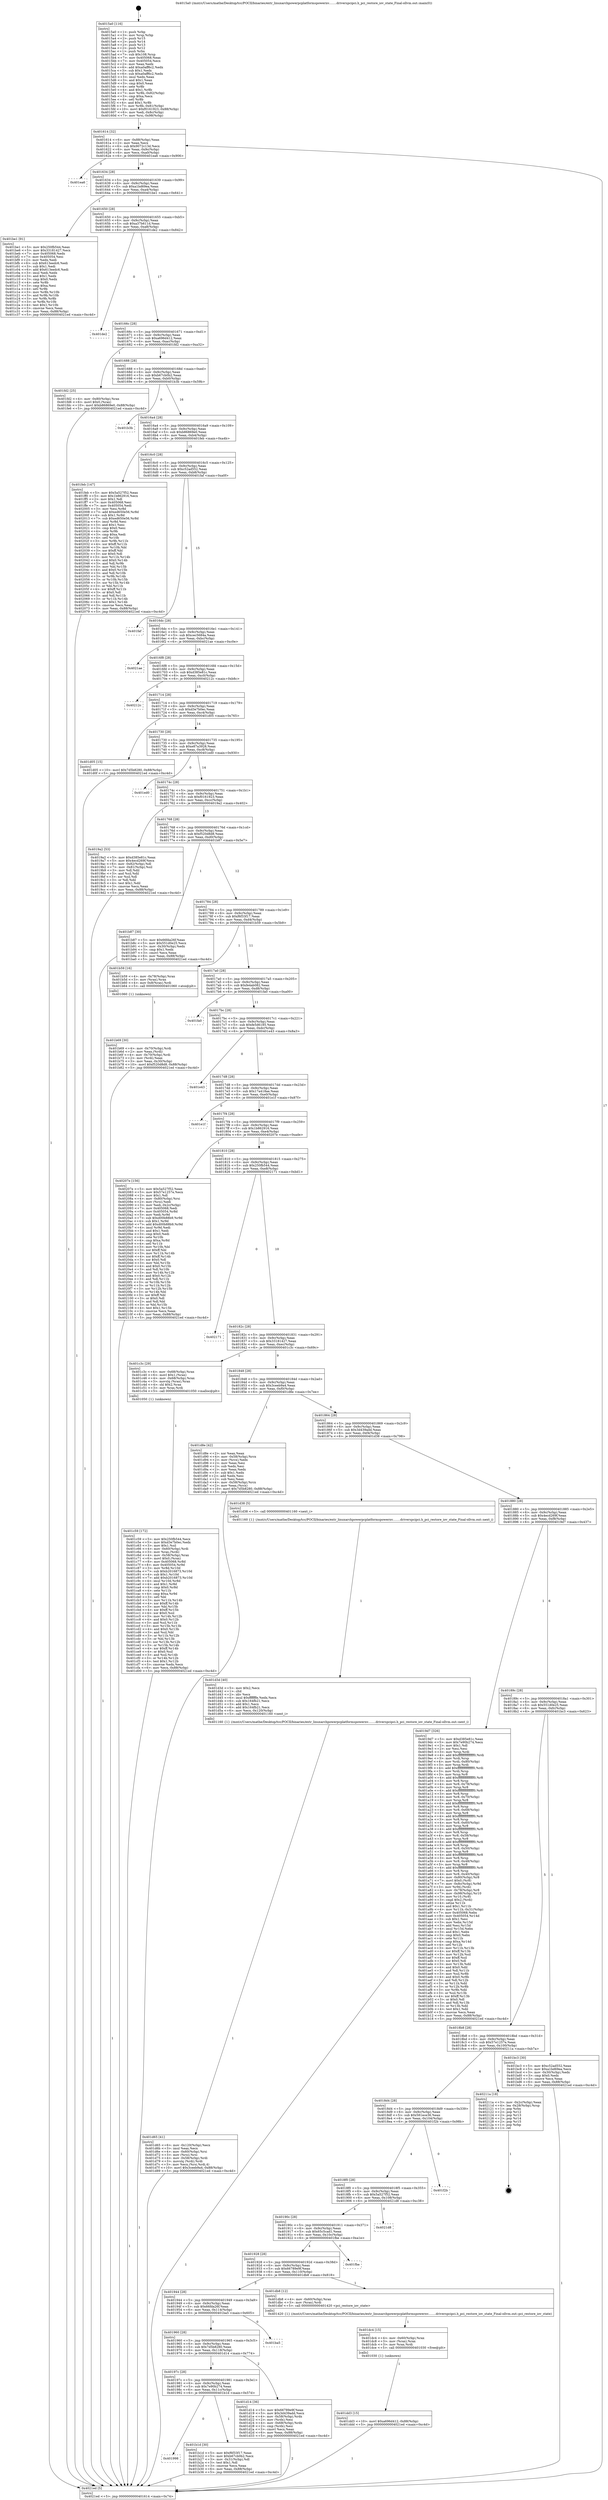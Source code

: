 digraph "0x4015a0" {
  label = "0x4015a0 (/mnt/c/Users/mathe/Desktop/tcc/POCII/binaries/extr_linuxarchpowerpcplatformspowernv........driverspcipci.h_pci_restore_iov_state_Final-ollvm.out::main(0))"
  labelloc = "t"
  node[shape=record]

  Entry [label="",width=0.3,height=0.3,shape=circle,fillcolor=black,style=filled]
  "0x401614" [label="{
     0x401614 [32]\l
     | [instrs]\l
     &nbsp;&nbsp;0x401614 \<+6\>: mov -0x88(%rbp),%eax\l
     &nbsp;&nbsp;0x40161a \<+2\>: mov %eax,%ecx\l
     &nbsp;&nbsp;0x40161c \<+6\>: sub $0x9072c13d,%ecx\l
     &nbsp;&nbsp;0x401622 \<+6\>: mov %eax,-0x9c(%rbp)\l
     &nbsp;&nbsp;0x401628 \<+6\>: mov %ecx,-0xa0(%rbp)\l
     &nbsp;&nbsp;0x40162e \<+6\>: je 0000000000401ea6 \<main+0x906\>\l
  }"]
  "0x401ea6" [label="{
     0x401ea6\l
  }", style=dashed]
  "0x401634" [label="{
     0x401634 [28]\l
     | [instrs]\l
     &nbsp;&nbsp;0x401634 \<+5\>: jmp 0000000000401639 \<main+0x99\>\l
     &nbsp;&nbsp;0x401639 \<+6\>: mov -0x9c(%rbp),%eax\l
     &nbsp;&nbsp;0x40163f \<+5\>: sub $0xa1bd69ea,%eax\l
     &nbsp;&nbsp;0x401644 \<+6\>: mov %eax,-0xa4(%rbp)\l
     &nbsp;&nbsp;0x40164a \<+6\>: je 0000000000401be1 \<main+0x641\>\l
  }"]
  Exit [label="",width=0.3,height=0.3,shape=circle,fillcolor=black,style=filled,peripheries=2]
  "0x401be1" [label="{
     0x401be1 [91]\l
     | [instrs]\l
     &nbsp;&nbsp;0x401be1 \<+5\>: mov $0x250fb544,%eax\l
     &nbsp;&nbsp;0x401be6 \<+5\>: mov $0x33181427,%ecx\l
     &nbsp;&nbsp;0x401beb \<+7\>: mov 0x405068,%edx\l
     &nbsp;&nbsp;0x401bf2 \<+7\>: mov 0x405054,%esi\l
     &nbsp;&nbsp;0x401bf9 \<+2\>: mov %edx,%edi\l
     &nbsp;&nbsp;0x401bfb \<+6\>: sub $0x613eedc6,%edi\l
     &nbsp;&nbsp;0x401c01 \<+3\>: sub $0x1,%edi\l
     &nbsp;&nbsp;0x401c04 \<+6\>: add $0x613eedc6,%edi\l
     &nbsp;&nbsp;0x401c0a \<+3\>: imul %edi,%edx\l
     &nbsp;&nbsp;0x401c0d \<+3\>: and $0x1,%edx\l
     &nbsp;&nbsp;0x401c10 \<+3\>: cmp $0x0,%edx\l
     &nbsp;&nbsp;0x401c13 \<+4\>: sete %r8b\l
     &nbsp;&nbsp;0x401c17 \<+3\>: cmp $0xa,%esi\l
     &nbsp;&nbsp;0x401c1a \<+4\>: setl %r9b\l
     &nbsp;&nbsp;0x401c1e \<+3\>: mov %r8b,%r10b\l
     &nbsp;&nbsp;0x401c21 \<+3\>: and %r9b,%r10b\l
     &nbsp;&nbsp;0x401c24 \<+3\>: xor %r9b,%r8b\l
     &nbsp;&nbsp;0x401c27 \<+3\>: or %r8b,%r10b\l
     &nbsp;&nbsp;0x401c2a \<+4\>: test $0x1,%r10b\l
     &nbsp;&nbsp;0x401c2e \<+3\>: cmovne %ecx,%eax\l
     &nbsp;&nbsp;0x401c31 \<+6\>: mov %eax,-0x88(%rbp)\l
     &nbsp;&nbsp;0x401c37 \<+5\>: jmp 00000000004021ed \<main+0xc4d\>\l
  }"]
  "0x401650" [label="{
     0x401650 [28]\l
     | [instrs]\l
     &nbsp;&nbsp;0x401650 \<+5\>: jmp 0000000000401655 \<main+0xb5\>\l
     &nbsp;&nbsp;0x401655 \<+6\>: mov -0x9c(%rbp),%eax\l
     &nbsp;&nbsp;0x40165b \<+5\>: sub $0xa37b611d,%eax\l
     &nbsp;&nbsp;0x401660 \<+6\>: mov %eax,-0xa8(%rbp)\l
     &nbsp;&nbsp;0x401666 \<+6\>: je 0000000000401de2 \<main+0x842\>\l
  }"]
  "0x401dd3" [label="{
     0x401dd3 [15]\l
     | [instrs]\l
     &nbsp;&nbsp;0x401dd3 \<+10\>: movl $0xa696d412,-0x88(%rbp)\l
     &nbsp;&nbsp;0x401ddd \<+5\>: jmp 00000000004021ed \<main+0xc4d\>\l
  }"]
  "0x401de2" [label="{
     0x401de2\l
  }", style=dashed]
  "0x40166c" [label="{
     0x40166c [28]\l
     | [instrs]\l
     &nbsp;&nbsp;0x40166c \<+5\>: jmp 0000000000401671 \<main+0xd1\>\l
     &nbsp;&nbsp;0x401671 \<+6\>: mov -0x9c(%rbp),%eax\l
     &nbsp;&nbsp;0x401677 \<+5\>: sub $0xa696d412,%eax\l
     &nbsp;&nbsp;0x40167c \<+6\>: mov %eax,-0xac(%rbp)\l
     &nbsp;&nbsp;0x401682 \<+6\>: je 0000000000401fd2 \<main+0xa32\>\l
  }"]
  "0x401dc4" [label="{
     0x401dc4 [15]\l
     | [instrs]\l
     &nbsp;&nbsp;0x401dc4 \<+4\>: mov -0x60(%rbp),%rax\l
     &nbsp;&nbsp;0x401dc8 \<+3\>: mov (%rax),%rax\l
     &nbsp;&nbsp;0x401dcb \<+3\>: mov %rax,%rdi\l
     &nbsp;&nbsp;0x401dce \<+5\>: call 0000000000401030 \<free@plt\>\l
     | [calls]\l
     &nbsp;&nbsp;0x401030 \{1\} (unknown)\l
  }"]
  "0x401fd2" [label="{
     0x401fd2 [25]\l
     | [instrs]\l
     &nbsp;&nbsp;0x401fd2 \<+4\>: mov -0x80(%rbp),%rax\l
     &nbsp;&nbsp;0x401fd6 \<+6\>: movl $0x0,(%rax)\l
     &nbsp;&nbsp;0x401fdc \<+10\>: movl $0xb86869e0,-0x88(%rbp)\l
     &nbsp;&nbsp;0x401fe6 \<+5\>: jmp 00000000004021ed \<main+0xc4d\>\l
  }"]
  "0x401688" [label="{
     0x401688 [28]\l
     | [instrs]\l
     &nbsp;&nbsp;0x401688 \<+5\>: jmp 000000000040168d \<main+0xed\>\l
     &nbsp;&nbsp;0x40168d \<+6\>: mov -0x9c(%rbp),%eax\l
     &nbsp;&nbsp;0x401693 \<+5\>: sub $0xb67cb0b2,%eax\l
     &nbsp;&nbsp;0x401698 \<+6\>: mov %eax,-0xb0(%rbp)\l
     &nbsp;&nbsp;0x40169e \<+6\>: je 0000000000401b3b \<main+0x59b\>\l
  }"]
  "0x401d65" [label="{
     0x401d65 [41]\l
     | [instrs]\l
     &nbsp;&nbsp;0x401d65 \<+6\>: mov -0x120(%rbp),%ecx\l
     &nbsp;&nbsp;0x401d6b \<+3\>: imul %eax,%ecx\l
     &nbsp;&nbsp;0x401d6e \<+4\>: mov -0x60(%rbp),%rsi\l
     &nbsp;&nbsp;0x401d72 \<+3\>: mov (%rsi),%rsi\l
     &nbsp;&nbsp;0x401d75 \<+4\>: mov -0x58(%rbp),%rdi\l
     &nbsp;&nbsp;0x401d79 \<+3\>: movslq (%rdi),%rdi\l
     &nbsp;&nbsp;0x401d7c \<+3\>: mov %ecx,(%rsi,%rdi,4)\l
     &nbsp;&nbsp;0x401d7f \<+10\>: movl $0x3ceeb9a4,-0x88(%rbp)\l
     &nbsp;&nbsp;0x401d89 \<+5\>: jmp 00000000004021ed \<main+0xc4d\>\l
  }"]
  "0x401b3b" [label="{
     0x401b3b\l
  }", style=dashed]
  "0x4016a4" [label="{
     0x4016a4 [28]\l
     | [instrs]\l
     &nbsp;&nbsp;0x4016a4 \<+5\>: jmp 00000000004016a9 \<main+0x109\>\l
     &nbsp;&nbsp;0x4016a9 \<+6\>: mov -0x9c(%rbp),%eax\l
     &nbsp;&nbsp;0x4016af \<+5\>: sub $0xb86869e0,%eax\l
     &nbsp;&nbsp;0x4016b4 \<+6\>: mov %eax,-0xb4(%rbp)\l
     &nbsp;&nbsp;0x4016ba \<+6\>: je 0000000000401feb \<main+0xa4b\>\l
  }"]
  "0x401d3d" [label="{
     0x401d3d [40]\l
     | [instrs]\l
     &nbsp;&nbsp;0x401d3d \<+5\>: mov $0x2,%ecx\l
     &nbsp;&nbsp;0x401d42 \<+1\>: cltd\l
     &nbsp;&nbsp;0x401d43 \<+2\>: idiv %ecx\l
     &nbsp;&nbsp;0x401d45 \<+6\>: imul $0xfffffffe,%edx,%ecx\l
     &nbsp;&nbsp;0x401d4b \<+6\>: sub $0x164fb21,%ecx\l
     &nbsp;&nbsp;0x401d51 \<+3\>: add $0x1,%ecx\l
     &nbsp;&nbsp;0x401d54 \<+6\>: add $0x164fb21,%ecx\l
     &nbsp;&nbsp;0x401d5a \<+6\>: mov %ecx,-0x120(%rbp)\l
     &nbsp;&nbsp;0x401d60 \<+5\>: call 0000000000401160 \<next_i\>\l
     | [calls]\l
     &nbsp;&nbsp;0x401160 \{1\} (/mnt/c/Users/mathe/Desktop/tcc/POCII/binaries/extr_linuxarchpowerpcplatformspowernv........driverspcipci.h_pci_restore_iov_state_Final-ollvm.out::next_i)\l
  }"]
  "0x401feb" [label="{
     0x401feb [147]\l
     | [instrs]\l
     &nbsp;&nbsp;0x401feb \<+5\>: mov $0x5a527f52,%eax\l
     &nbsp;&nbsp;0x401ff0 \<+5\>: mov $0x1b862916,%ecx\l
     &nbsp;&nbsp;0x401ff5 \<+2\>: mov $0x1,%dl\l
     &nbsp;&nbsp;0x401ff7 \<+7\>: mov 0x405068,%esi\l
     &nbsp;&nbsp;0x401ffe \<+7\>: mov 0x405054,%edi\l
     &nbsp;&nbsp;0x402005 \<+3\>: mov %esi,%r8d\l
     &nbsp;&nbsp;0x402008 \<+7\>: add $0xed650e56,%r8d\l
     &nbsp;&nbsp;0x40200f \<+4\>: sub $0x1,%r8d\l
     &nbsp;&nbsp;0x402013 \<+7\>: sub $0xed650e56,%r8d\l
     &nbsp;&nbsp;0x40201a \<+4\>: imul %r8d,%esi\l
     &nbsp;&nbsp;0x40201e \<+3\>: and $0x1,%esi\l
     &nbsp;&nbsp;0x402021 \<+3\>: cmp $0x0,%esi\l
     &nbsp;&nbsp;0x402024 \<+4\>: sete %r9b\l
     &nbsp;&nbsp;0x402028 \<+3\>: cmp $0xa,%edi\l
     &nbsp;&nbsp;0x40202b \<+4\>: setl %r10b\l
     &nbsp;&nbsp;0x40202f \<+3\>: mov %r9b,%r11b\l
     &nbsp;&nbsp;0x402032 \<+4\>: xor $0xff,%r11b\l
     &nbsp;&nbsp;0x402036 \<+3\>: mov %r10b,%bl\l
     &nbsp;&nbsp;0x402039 \<+3\>: xor $0xff,%bl\l
     &nbsp;&nbsp;0x40203c \<+3\>: xor $0x0,%dl\l
     &nbsp;&nbsp;0x40203f \<+3\>: mov %r11b,%r14b\l
     &nbsp;&nbsp;0x402042 \<+4\>: and $0x0,%r14b\l
     &nbsp;&nbsp;0x402046 \<+3\>: and %dl,%r9b\l
     &nbsp;&nbsp;0x402049 \<+3\>: mov %bl,%r15b\l
     &nbsp;&nbsp;0x40204c \<+4\>: and $0x0,%r15b\l
     &nbsp;&nbsp;0x402050 \<+3\>: and %dl,%r10b\l
     &nbsp;&nbsp;0x402053 \<+3\>: or %r9b,%r14b\l
     &nbsp;&nbsp;0x402056 \<+3\>: or %r10b,%r15b\l
     &nbsp;&nbsp;0x402059 \<+3\>: xor %r15b,%r14b\l
     &nbsp;&nbsp;0x40205c \<+3\>: or %bl,%r11b\l
     &nbsp;&nbsp;0x40205f \<+4\>: xor $0xff,%r11b\l
     &nbsp;&nbsp;0x402063 \<+3\>: or $0x0,%dl\l
     &nbsp;&nbsp;0x402066 \<+3\>: and %dl,%r11b\l
     &nbsp;&nbsp;0x402069 \<+3\>: or %r11b,%r14b\l
     &nbsp;&nbsp;0x40206c \<+4\>: test $0x1,%r14b\l
     &nbsp;&nbsp;0x402070 \<+3\>: cmovne %ecx,%eax\l
     &nbsp;&nbsp;0x402073 \<+6\>: mov %eax,-0x88(%rbp)\l
     &nbsp;&nbsp;0x402079 \<+5\>: jmp 00000000004021ed \<main+0xc4d\>\l
  }"]
  "0x4016c0" [label="{
     0x4016c0 [28]\l
     | [instrs]\l
     &nbsp;&nbsp;0x4016c0 \<+5\>: jmp 00000000004016c5 \<main+0x125\>\l
     &nbsp;&nbsp;0x4016c5 \<+6\>: mov -0x9c(%rbp),%eax\l
     &nbsp;&nbsp;0x4016cb \<+5\>: sub $0xc52ad552,%eax\l
     &nbsp;&nbsp;0x4016d0 \<+6\>: mov %eax,-0xb8(%rbp)\l
     &nbsp;&nbsp;0x4016d6 \<+6\>: je 0000000000401faf \<main+0xa0f\>\l
  }"]
  "0x401c59" [label="{
     0x401c59 [172]\l
     | [instrs]\l
     &nbsp;&nbsp;0x401c59 \<+5\>: mov $0x250fb544,%ecx\l
     &nbsp;&nbsp;0x401c5e \<+5\>: mov $0xd3e7b0ec,%edx\l
     &nbsp;&nbsp;0x401c63 \<+3\>: mov $0x1,%sil\l
     &nbsp;&nbsp;0x401c66 \<+4\>: mov -0x60(%rbp),%rdi\l
     &nbsp;&nbsp;0x401c6a \<+3\>: mov %rax,(%rdi)\l
     &nbsp;&nbsp;0x401c6d \<+4\>: mov -0x58(%rbp),%rax\l
     &nbsp;&nbsp;0x401c71 \<+6\>: movl $0x0,(%rax)\l
     &nbsp;&nbsp;0x401c77 \<+8\>: mov 0x405068,%r8d\l
     &nbsp;&nbsp;0x401c7f \<+8\>: mov 0x405054,%r9d\l
     &nbsp;&nbsp;0x401c87 \<+3\>: mov %r8d,%r10d\l
     &nbsp;&nbsp;0x401c8a \<+7\>: sub $0xb2016873,%r10d\l
     &nbsp;&nbsp;0x401c91 \<+4\>: sub $0x1,%r10d\l
     &nbsp;&nbsp;0x401c95 \<+7\>: add $0xb2016873,%r10d\l
     &nbsp;&nbsp;0x401c9c \<+4\>: imul %r10d,%r8d\l
     &nbsp;&nbsp;0x401ca0 \<+4\>: and $0x1,%r8d\l
     &nbsp;&nbsp;0x401ca4 \<+4\>: cmp $0x0,%r8d\l
     &nbsp;&nbsp;0x401ca8 \<+4\>: sete %r11b\l
     &nbsp;&nbsp;0x401cac \<+4\>: cmp $0xa,%r9d\l
     &nbsp;&nbsp;0x401cb0 \<+3\>: setl %bl\l
     &nbsp;&nbsp;0x401cb3 \<+3\>: mov %r11b,%r14b\l
     &nbsp;&nbsp;0x401cb6 \<+4\>: xor $0xff,%r14b\l
     &nbsp;&nbsp;0x401cba \<+3\>: mov %bl,%r15b\l
     &nbsp;&nbsp;0x401cbd \<+4\>: xor $0xff,%r15b\l
     &nbsp;&nbsp;0x401cc1 \<+4\>: xor $0x0,%sil\l
     &nbsp;&nbsp;0x401cc5 \<+3\>: mov %r14b,%r12b\l
     &nbsp;&nbsp;0x401cc8 \<+4\>: and $0x0,%r12b\l
     &nbsp;&nbsp;0x401ccc \<+3\>: and %sil,%r11b\l
     &nbsp;&nbsp;0x401ccf \<+3\>: mov %r15b,%r13b\l
     &nbsp;&nbsp;0x401cd2 \<+4\>: and $0x0,%r13b\l
     &nbsp;&nbsp;0x401cd6 \<+3\>: and %sil,%bl\l
     &nbsp;&nbsp;0x401cd9 \<+3\>: or %r11b,%r12b\l
     &nbsp;&nbsp;0x401cdc \<+3\>: or %bl,%r13b\l
     &nbsp;&nbsp;0x401cdf \<+3\>: xor %r13b,%r12b\l
     &nbsp;&nbsp;0x401ce2 \<+3\>: or %r15b,%r14b\l
     &nbsp;&nbsp;0x401ce5 \<+4\>: xor $0xff,%r14b\l
     &nbsp;&nbsp;0x401ce9 \<+4\>: or $0x0,%sil\l
     &nbsp;&nbsp;0x401ced \<+3\>: and %sil,%r14b\l
     &nbsp;&nbsp;0x401cf0 \<+3\>: or %r14b,%r12b\l
     &nbsp;&nbsp;0x401cf3 \<+4\>: test $0x1,%r12b\l
     &nbsp;&nbsp;0x401cf7 \<+3\>: cmovne %edx,%ecx\l
     &nbsp;&nbsp;0x401cfa \<+6\>: mov %ecx,-0x88(%rbp)\l
     &nbsp;&nbsp;0x401d00 \<+5\>: jmp 00000000004021ed \<main+0xc4d\>\l
  }"]
  "0x401faf" [label="{
     0x401faf\l
  }", style=dashed]
  "0x4016dc" [label="{
     0x4016dc [28]\l
     | [instrs]\l
     &nbsp;&nbsp;0x4016dc \<+5\>: jmp 00000000004016e1 \<main+0x141\>\l
     &nbsp;&nbsp;0x4016e1 \<+6\>: mov -0x9c(%rbp),%eax\l
     &nbsp;&nbsp;0x4016e7 \<+5\>: sub $0xcec5684a,%eax\l
     &nbsp;&nbsp;0x4016ec \<+6\>: mov %eax,-0xbc(%rbp)\l
     &nbsp;&nbsp;0x4016f2 \<+6\>: je 00000000004021ae \<main+0xc0e\>\l
  }"]
  "0x401b69" [label="{
     0x401b69 [30]\l
     | [instrs]\l
     &nbsp;&nbsp;0x401b69 \<+4\>: mov -0x70(%rbp),%rdi\l
     &nbsp;&nbsp;0x401b6d \<+2\>: mov %eax,(%rdi)\l
     &nbsp;&nbsp;0x401b6f \<+4\>: mov -0x70(%rbp),%rdi\l
     &nbsp;&nbsp;0x401b73 \<+2\>: mov (%rdi),%eax\l
     &nbsp;&nbsp;0x401b75 \<+3\>: mov %eax,-0x30(%rbp)\l
     &nbsp;&nbsp;0x401b78 \<+10\>: movl $0xf520d8d8,-0x88(%rbp)\l
     &nbsp;&nbsp;0x401b82 \<+5\>: jmp 00000000004021ed \<main+0xc4d\>\l
  }"]
  "0x4021ae" [label="{
     0x4021ae\l
  }", style=dashed]
  "0x4016f8" [label="{
     0x4016f8 [28]\l
     | [instrs]\l
     &nbsp;&nbsp;0x4016f8 \<+5\>: jmp 00000000004016fd \<main+0x15d\>\l
     &nbsp;&nbsp;0x4016fd \<+6\>: mov -0x9c(%rbp),%eax\l
     &nbsp;&nbsp;0x401703 \<+5\>: sub $0xd385e81c,%eax\l
     &nbsp;&nbsp;0x401708 \<+6\>: mov %eax,-0xc0(%rbp)\l
     &nbsp;&nbsp;0x40170e \<+6\>: je 000000000040212c \<main+0xb8c\>\l
  }"]
  "0x401998" [label="{
     0x401998\l
  }", style=dashed]
  "0x40212c" [label="{
     0x40212c\l
  }", style=dashed]
  "0x401714" [label="{
     0x401714 [28]\l
     | [instrs]\l
     &nbsp;&nbsp;0x401714 \<+5\>: jmp 0000000000401719 \<main+0x179\>\l
     &nbsp;&nbsp;0x401719 \<+6\>: mov -0x9c(%rbp),%eax\l
     &nbsp;&nbsp;0x40171f \<+5\>: sub $0xd3e7b0ec,%eax\l
     &nbsp;&nbsp;0x401724 \<+6\>: mov %eax,-0xc4(%rbp)\l
     &nbsp;&nbsp;0x40172a \<+6\>: je 0000000000401d05 \<main+0x765\>\l
  }"]
  "0x401b1d" [label="{
     0x401b1d [30]\l
     | [instrs]\l
     &nbsp;&nbsp;0x401b1d \<+5\>: mov $0xf6f33f17,%eax\l
     &nbsp;&nbsp;0x401b22 \<+5\>: mov $0xb67cb0b2,%ecx\l
     &nbsp;&nbsp;0x401b27 \<+3\>: mov -0x31(%rbp),%dl\l
     &nbsp;&nbsp;0x401b2a \<+3\>: test $0x1,%dl\l
     &nbsp;&nbsp;0x401b2d \<+3\>: cmovne %ecx,%eax\l
     &nbsp;&nbsp;0x401b30 \<+6\>: mov %eax,-0x88(%rbp)\l
     &nbsp;&nbsp;0x401b36 \<+5\>: jmp 00000000004021ed \<main+0xc4d\>\l
  }"]
  "0x401d05" [label="{
     0x401d05 [15]\l
     | [instrs]\l
     &nbsp;&nbsp;0x401d05 \<+10\>: movl $0x7d5b8280,-0x88(%rbp)\l
     &nbsp;&nbsp;0x401d0f \<+5\>: jmp 00000000004021ed \<main+0xc4d\>\l
  }"]
  "0x401730" [label="{
     0x401730 [28]\l
     | [instrs]\l
     &nbsp;&nbsp;0x401730 \<+5\>: jmp 0000000000401735 \<main+0x195\>\l
     &nbsp;&nbsp;0x401735 \<+6\>: mov -0x9c(%rbp),%eax\l
     &nbsp;&nbsp;0x40173b \<+5\>: sub $0xe87a3928,%eax\l
     &nbsp;&nbsp;0x401740 \<+6\>: mov %eax,-0xc8(%rbp)\l
     &nbsp;&nbsp;0x401746 \<+6\>: je 0000000000401ed0 \<main+0x930\>\l
  }"]
  "0x40197c" [label="{
     0x40197c [28]\l
     | [instrs]\l
     &nbsp;&nbsp;0x40197c \<+5\>: jmp 0000000000401981 \<main+0x3e1\>\l
     &nbsp;&nbsp;0x401981 \<+6\>: mov -0x9c(%rbp),%eax\l
     &nbsp;&nbsp;0x401987 \<+5\>: sub $0x7e90b274,%eax\l
     &nbsp;&nbsp;0x40198c \<+6\>: mov %eax,-0x11c(%rbp)\l
     &nbsp;&nbsp;0x401992 \<+6\>: je 0000000000401b1d \<main+0x57d\>\l
  }"]
  "0x401ed0" [label="{
     0x401ed0\l
  }", style=dashed]
  "0x40174c" [label="{
     0x40174c [28]\l
     | [instrs]\l
     &nbsp;&nbsp;0x40174c \<+5\>: jmp 0000000000401751 \<main+0x1b1\>\l
     &nbsp;&nbsp;0x401751 \<+6\>: mov -0x9c(%rbp),%eax\l
     &nbsp;&nbsp;0x401757 \<+5\>: sub $0xf0161923,%eax\l
     &nbsp;&nbsp;0x40175c \<+6\>: mov %eax,-0xcc(%rbp)\l
     &nbsp;&nbsp;0x401762 \<+6\>: je 00000000004019a2 \<main+0x402\>\l
  }"]
  "0x401d14" [label="{
     0x401d14 [36]\l
     | [instrs]\l
     &nbsp;&nbsp;0x401d14 \<+5\>: mov $0x66789e9f,%eax\l
     &nbsp;&nbsp;0x401d19 \<+5\>: mov $0x3d439add,%ecx\l
     &nbsp;&nbsp;0x401d1e \<+4\>: mov -0x58(%rbp),%rdx\l
     &nbsp;&nbsp;0x401d22 \<+2\>: mov (%rdx),%esi\l
     &nbsp;&nbsp;0x401d24 \<+4\>: mov -0x68(%rbp),%rdx\l
     &nbsp;&nbsp;0x401d28 \<+2\>: cmp (%rdx),%esi\l
     &nbsp;&nbsp;0x401d2a \<+3\>: cmovl %ecx,%eax\l
     &nbsp;&nbsp;0x401d2d \<+6\>: mov %eax,-0x88(%rbp)\l
     &nbsp;&nbsp;0x401d33 \<+5\>: jmp 00000000004021ed \<main+0xc4d\>\l
  }"]
  "0x4019a2" [label="{
     0x4019a2 [53]\l
     | [instrs]\l
     &nbsp;&nbsp;0x4019a2 \<+5\>: mov $0xd385e81c,%eax\l
     &nbsp;&nbsp;0x4019a7 \<+5\>: mov $0x4ecd269f,%ecx\l
     &nbsp;&nbsp;0x4019ac \<+6\>: mov -0x82(%rbp),%dl\l
     &nbsp;&nbsp;0x4019b2 \<+7\>: mov -0x81(%rbp),%sil\l
     &nbsp;&nbsp;0x4019b9 \<+3\>: mov %dl,%dil\l
     &nbsp;&nbsp;0x4019bc \<+3\>: and %sil,%dil\l
     &nbsp;&nbsp;0x4019bf \<+3\>: xor %sil,%dl\l
     &nbsp;&nbsp;0x4019c2 \<+3\>: or %dl,%dil\l
     &nbsp;&nbsp;0x4019c5 \<+4\>: test $0x1,%dil\l
     &nbsp;&nbsp;0x4019c9 \<+3\>: cmovne %ecx,%eax\l
     &nbsp;&nbsp;0x4019cc \<+6\>: mov %eax,-0x88(%rbp)\l
     &nbsp;&nbsp;0x4019d2 \<+5\>: jmp 00000000004021ed \<main+0xc4d\>\l
  }"]
  "0x401768" [label="{
     0x401768 [28]\l
     | [instrs]\l
     &nbsp;&nbsp;0x401768 \<+5\>: jmp 000000000040176d \<main+0x1cd\>\l
     &nbsp;&nbsp;0x40176d \<+6\>: mov -0x9c(%rbp),%eax\l
     &nbsp;&nbsp;0x401773 \<+5\>: sub $0xf520d8d8,%eax\l
     &nbsp;&nbsp;0x401778 \<+6\>: mov %eax,-0xd0(%rbp)\l
     &nbsp;&nbsp;0x40177e \<+6\>: je 0000000000401b87 \<main+0x5e7\>\l
  }"]
  "0x4021ed" [label="{
     0x4021ed [5]\l
     | [instrs]\l
     &nbsp;&nbsp;0x4021ed \<+5\>: jmp 0000000000401614 \<main+0x74\>\l
  }"]
  "0x4015a0" [label="{
     0x4015a0 [116]\l
     | [instrs]\l
     &nbsp;&nbsp;0x4015a0 \<+1\>: push %rbp\l
     &nbsp;&nbsp;0x4015a1 \<+3\>: mov %rsp,%rbp\l
     &nbsp;&nbsp;0x4015a4 \<+2\>: push %r15\l
     &nbsp;&nbsp;0x4015a6 \<+2\>: push %r14\l
     &nbsp;&nbsp;0x4015a8 \<+2\>: push %r13\l
     &nbsp;&nbsp;0x4015aa \<+2\>: push %r12\l
     &nbsp;&nbsp;0x4015ac \<+1\>: push %rbx\l
     &nbsp;&nbsp;0x4015ad \<+7\>: sub $0x108,%rsp\l
     &nbsp;&nbsp;0x4015b4 \<+7\>: mov 0x405068,%eax\l
     &nbsp;&nbsp;0x4015bb \<+7\>: mov 0x405054,%ecx\l
     &nbsp;&nbsp;0x4015c2 \<+2\>: mov %eax,%edx\l
     &nbsp;&nbsp;0x4015c4 \<+6\>: add $0xa0aff6c2,%edx\l
     &nbsp;&nbsp;0x4015ca \<+3\>: sub $0x1,%edx\l
     &nbsp;&nbsp;0x4015cd \<+6\>: sub $0xa0aff6c2,%edx\l
     &nbsp;&nbsp;0x4015d3 \<+3\>: imul %edx,%eax\l
     &nbsp;&nbsp;0x4015d6 \<+3\>: and $0x1,%eax\l
     &nbsp;&nbsp;0x4015d9 \<+3\>: cmp $0x0,%eax\l
     &nbsp;&nbsp;0x4015dc \<+4\>: sete %r8b\l
     &nbsp;&nbsp;0x4015e0 \<+4\>: and $0x1,%r8b\l
     &nbsp;&nbsp;0x4015e4 \<+7\>: mov %r8b,-0x82(%rbp)\l
     &nbsp;&nbsp;0x4015eb \<+3\>: cmp $0xa,%ecx\l
     &nbsp;&nbsp;0x4015ee \<+4\>: setl %r8b\l
     &nbsp;&nbsp;0x4015f2 \<+4\>: and $0x1,%r8b\l
     &nbsp;&nbsp;0x4015f6 \<+7\>: mov %r8b,-0x81(%rbp)\l
     &nbsp;&nbsp;0x4015fd \<+10\>: movl $0xf0161923,-0x88(%rbp)\l
     &nbsp;&nbsp;0x401607 \<+6\>: mov %edi,-0x8c(%rbp)\l
     &nbsp;&nbsp;0x40160d \<+7\>: mov %rsi,-0x98(%rbp)\l
  }"]
  "0x401960" [label="{
     0x401960 [28]\l
     | [instrs]\l
     &nbsp;&nbsp;0x401960 \<+5\>: jmp 0000000000401965 \<main+0x3c5\>\l
     &nbsp;&nbsp;0x401965 \<+6\>: mov -0x9c(%rbp),%eax\l
     &nbsp;&nbsp;0x40196b \<+5\>: sub $0x7d5b8280,%eax\l
     &nbsp;&nbsp;0x401970 \<+6\>: mov %eax,-0x118(%rbp)\l
     &nbsp;&nbsp;0x401976 \<+6\>: je 0000000000401d14 \<main+0x774\>\l
  }"]
  "0x401b87" [label="{
     0x401b87 [30]\l
     | [instrs]\l
     &nbsp;&nbsp;0x401b87 \<+5\>: mov $0x66fda26f,%eax\l
     &nbsp;&nbsp;0x401b8c \<+5\>: mov $0x551d0e25,%ecx\l
     &nbsp;&nbsp;0x401b91 \<+3\>: mov -0x30(%rbp),%edx\l
     &nbsp;&nbsp;0x401b94 \<+3\>: cmp $0x1,%edx\l
     &nbsp;&nbsp;0x401b97 \<+3\>: cmovl %ecx,%eax\l
     &nbsp;&nbsp;0x401b9a \<+6\>: mov %eax,-0x88(%rbp)\l
     &nbsp;&nbsp;0x401ba0 \<+5\>: jmp 00000000004021ed \<main+0xc4d\>\l
  }"]
  "0x401784" [label="{
     0x401784 [28]\l
     | [instrs]\l
     &nbsp;&nbsp;0x401784 \<+5\>: jmp 0000000000401789 \<main+0x1e9\>\l
     &nbsp;&nbsp;0x401789 \<+6\>: mov -0x9c(%rbp),%eax\l
     &nbsp;&nbsp;0x40178f \<+5\>: sub $0xf6f33f17,%eax\l
     &nbsp;&nbsp;0x401794 \<+6\>: mov %eax,-0xd4(%rbp)\l
     &nbsp;&nbsp;0x40179a \<+6\>: je 0000000000401b59 \<main+0x5b9\>\l
  }"]
  "0x401ba5" [label="{
     0x401ba5\l
  }", style=dashed]
  "0x401b59" [label="{
     0x401b59 [16]\l
     | [instrs]\l
     &nbsp;&nbsp;0x401b59 \<+4\>: mov -0x78(%rbp),%rax\l
     &nbsp;&nbsp;0x401b5d \<+3\>: mov (%rax),%rax\l
     &nbsp;&nbsp;0x401b60 \<+4\>: mov 0x8(%rax),%rdi\l
     &nbsp;&nbsp;0x401b64 \<+5\>: call 0000000000401060 \<atoi@plt\>\l
     | [calls]\l
     &nbsp;&nbsp;0x401060 \{1\} (unknown)\l
  }"]
  "0x4017a0" [label="{
     0x4017a0 [28]\l
     | [instrs]\l
     &nbsp;&nbsp;0x4017a0 \<+5\>: jmp 00000000004017a5 \<main+0x205\>\l
     &nbsp;&nbsp;0x4017a5 \<+6\>: mov -0x9c(%rbp),%eax\l
     &nbsp;&nbsp;0x4017ab \<+5\>: sub $0xfe4ab082,%eax\l
     &nbsp;&nbsp;0x4017b0 \<+6\>: mov %eax,-0xd8(%rbp)\l
     &nbsp;&nbsp;0x4017b6 \<+6\>: je 0000000000401fa0 \<main+0xa00\>\l
  }"]
  "0x401944" [label="{
     0x401944 [28]\l
     | [instrs]\l
     &nbsp;&nbsp;0x401944 \<+5\>: jmp 0000000000401949 \<main+0x3a9\>\l
     &nbsp;&nbsp;0x401949 \<+6\>: mov -0x9c(%rbp),%eax\l
     &nbsp;&nbsp;0x40194f \<+5\>: sub $0x66fda26f,%eax\l
     &nbsp;&nbsp;0x401954 \<+6\>: mov %eax,-0x114(%rbp)\l
     &nbsp;&nbsp;0x40195a \<+6\>: je 0000000000401ba5 \<main+0x605\>\l
  }"]
  "0x401fa0" [label="{
     0x401fa0\l
  }", style=dashed]
  "0x4017bc" [label="{
     0x4017bc [28]\l
     | [instrs]\l
     &nbsp;&nbsp;0x4017bc \<+5\>: jmp 00000000004017c1 \<main+0x221\>\l
     &nbsp;&nbsp;0x4017c1 \<+6\>: mov -0x9c(%rbp),%eax\l
     &nbsp;&nbsp;0x4017c7 \<+5\>: sub $0xfe5d6185,%eax\l
     &nbsp;&nbsp;0x4017cc \<+6\>: mov %eax,-0xdc(%rbp)\l
     &nbsp;&nbsp;0x4017d2 \<+6\>: je 0000000000401e43 \<main+0x8a3\>\l
  }"]
  "0x401db8" [label="{
     0x401db8 [12]\l
     | [instrs]\l
     &nbsp;&nbsp;0x401db8 \<+4\>: mov -0x60(%rbp),%rax\l
     &nbsp;&nbsp;0x401dbc \<+3\>: mov (%rax),%rdi\l
     &nbsp;&nbsp;0x401dbf \<+5\>: call 0000000000401420 \<pci_restore_iov_state\>\l
     | [calls]\l
     &nbsp;&nbsp;0x401420 \{1\} (/mnt/c/Users/mathe/Desktop/tcc/POCII/binaries/extr_linuxarchpowerpcplatformspowernv........driverspcipci.h_pci_restore_iov_state_Final-ollvm.out::pci_restore_iov_state)\l
  }"]
  "0x401e43" [label="{
     0x401e43\l
  }", style=dashed]
  "0x4017d8" [label="{
     0x4017d8 [28]\l
     | [instrs]\l
     &nbsp;&nbsp;0x4017d8 \<+5\>: jmp 00000000004017dd \<main+0x23d\>\l
     &nbsp;&nbsp;0x4017dd \<+6\>: mov -0x9c(%rbp),%eax\l
     &nbsp;&nbsp;0x4017e3 \<+5\>: sub $0x17a418ae,%eax\l
     &nbsp;&nbsp;0x4017e8 \<+6\>: mov %eax,-0xe0(%rbp)\l
     &nbsp;&nbsp;0x4017ee \<+6\>: je 0000000000401e1f \<main+0x87f\>\l
  }"]
  "0x401928" [label="{
     0x401928 [28]\l
     | [instrs]\l
     &nbsp;&nbsp;0x401928 \<+5\>: jmp 000000000040192d \<main+0x38d\>\l
     &nbsp;&nbsp;0x40192d \<+6\>: mov -0x9c(%rbp),%eax\l
     &nbsp;&nbsp;0x401933 \<+5\>: sub $0x66789e9f,%eax\l
     &nbsp;&nbsp;0x401938 \<+6\>: mov %eax,-0x110(%rbp)\l
     &nbsp;&nbsp;0x40193e \<+6\>: je 0000000000401db8 \<main+0x818\>\l
  }"]
  "0x401e1f" [label="{
     0x401e1f\l
  }", style=dashed]
  "0x4017f4" [label="{
     0x4017f4 [28]\l
     | [instrs]\l
     &nbsp;&nbsp;0x4017f4 \<+5\>: jmp 00000000004017f9 \<main+0x259\>\l
     &nbsp;&nbsp;0x4017f9 \<+6\>: mov -0x9c(%rbp),%eax\l
     &nbsp;&nbsp;0x4017ff \<+5\>: sub $0x1b862916,%eax\l
     &nbsp;&nbsp;0x401804 \<+6\>: mov %eax,-0xe4(%rbp)\l
     &nbsp;&nbsp;0x40180a \<+6\>: je 000000000040207e \<main+0xade\>\l
  }"]
  "0x401fbe" [label="{
     0x401fbe\l
  }", style=dashed]
  "0x40207e" [label="{
     0x40207e [156]\l
     | [instrs]\l
     &nbsp;&nbsp;0x40207e \<+5\>: mov $0x5a527f52,%eax\l
     &nbsp;&nbsp;0x402083 \<+5\>: mov $0x57e1257e,%ecx\l
     &nbsp;&nbsp;0x402088 \<+2\>: mov $0x1,%dl\l
     &nbsp;&nbsp;0x40208a \<+4\>: mov -0x80(%rbp),%rsi\l
     &nbsp;&nbsp;0x40208e \<+2\>: mov (%rsi),%edi\l
     &nbsp;&nbsp;0x402090 \<+3\>: mov %edi,-0x2c(%rbp)\l
     &nbsp;&nbsp;0x402093 \<+7\>: mov 0x405068,%edi\l
     &nbsp;&nbsp;0x40209a \<+8\>: mov 0x405054,%r8d\l
     &nbsp;&nbsp;0x4020a2 \<+3\>: mov %edi,%r9d\l
     &nbsp;&nbsp;0x4020a5 \<+7\>: sub $0xd00b88b9,%r9d\l
     &nbsp;&nbsp;0x4020ac \<+4\>: sub $0x1,%r9d\l
     &nbsp;&nbsp;0x4020b0 \<+7\>: add $0xd00b88b9,%r9d\l
     &nbsp;&nbsp;0x4020b7 \<+4\>: imul %r9d,%edi\l
     &nbsp;&nbsp;0x4020bb \<+3\>: and $0x1,%edi\l
     &nbsp;&nbsp;0x4020be \<+3\>: cmp $0x0,%edi\l
     &nbsp;&nbsp;0x4020c1 \<+4\>: sete %r10b\l
     &nbsp;&nbsp;0x4020c5 \<+4\>: cmp $0xa,%r8d\l
     &nbsp;&nbsp;0x4020c9 \<+4\>: setl %r11b\l
     &nbsp;&nbsp;0x4020cd \<+3\>: mov %r10b,%bl\l
     &nbsp;&nbsp;0x4020d0 \<+3\>: xor $0xff,%bl\l
     &nbsp;&nbsp;0x4020d3 \<+3\>: mov %r11b,%r14b\l
     &nbsp;&nbsp;0x4020d6 \<+4\>: xor $0xff,%r14b\l
     &nbsp;&nbsp;0x4020da \<+3\>: xor $0x0,%dl\l
     &nbsp;&nbsp;0x4020dd \<+3\>: mov %bl,%r15b\l
     &nbsp;&nbsp;0x4020e0 \<+4\>: and $0x0,%r15b\l
     &nbsp;&nbsp;0x4020e4 \<+3\>: and %dl,%r10b\l
     &nbsp;&nbsp;0x4020e7 \<+3\>: mov %r14b,%r12b\l
     &nbsp;&nbsp;0x4020ea \<+4\>: and $0x0,%r12b\l
     &nbsp;&nbsp;0x4020ee \<+3\>: and %dl,%r11b\l
     &nbsp;&nbsp;0x4020f1 \<+3\>: or %r10b,%r15b\l
     &nbsp;&nbsp;0x4020f4 \<+3\>: or %r11b,%r12b\l
     &nbsp;&nbsp;0x4020f7 \<+3\>: xor %r12b,%r15b\l
     &nbsp;&nbsp;0x4020fa \<+3\>: or %r14b,%bl\l
     &nbsp;&nbsp;0x4020fd \<+3\>: xor $0xff,%bl\l
     &nbsp;&nbsp;0x402100 \<+3\>: or $0x0,%dl\l
     &nbsp;&nbsp;0x402103 \<+2\>: and %dl,%bl\l
     &nbsp;&nbsp;0x402105 \<+3\>: or %bl,%r15b\l
     &nbsp;&nbsp;0x402108 \<+4\>: test $0x1,%r15b\l
     &nbsp;&nbsp;0x40210c \<+3\>: cmovne %ecx,%eax\l
     &nbsp;&nbsp;0x40210f \<+6\>: mov %eax,-0x88(%rbp)\l
     &nbsp;&nbsp;0x402115 \<+5\>: jmp 00000000004021ed \<main+0xc4d\>\l
  }"]
  "0x401810" [label="{
     0x401810 [28]\l
     | [instrs]\l
     &nbsp;&nbsp;0x401810 \<+5\>: jmp 0000000000401815 \<main+0x275\>\l
     &nbsp;&nbsp;0x401815 \<+6\>: mov -0x9c(%rbp),%eax\l
     &nbsp;&nbsp;0x40181b \<+5\>: sub $0x250fb544,%eax\l
     &nbsp;&nbsp;0x401820 \<+6\>: mov %eax,-0xe8(%rbp)\l
     &nbsp;&nbsp;0x401826 \<+6\>: je 0000000000402171 \<main+0xbd1\>\l
  }"]
  "0x40190c" [label="{
     0x40190c [28]\l
     | [instrs]\l
     &nbsp;&nbsp;0x40190c \<+5\>: jmp 0000000000401911 \<main+0x371\>\l
     &nbsp;&nbsp;0x401911 \<+6\>: mov -0x9c(%rbp),%eax\l
     &nbsp;&nbsp;0x401917 \<+5\>: sub $0x65c5cad1,%eax\l
     &nbsp;&nbsp;0x40191c \<+6\>: mov %eax,-0x10c(%rbp)\l
     &nbsp;&nbsp;0x401922 \<+6\>: je 0000000000401fbe \<main+0xa1e\>\l
  }"]
  "0x402171" [label="{
     0x402171\l
  }", style=dashed]
  "0x40182c" [label="{
     0x40182c [28]\l
     | [instrs]\l
     &nbsp;&nbsp;0x40182c \<+5\>: jmp 0000000000401831 \<main+0x291\>\l
     &nbsp;&nbsp;0x401831 \<+6\>: mov -0x9c(%rbp),%eax\l
     &nbsp;&nbsp;0x401837 \<+5\>: sub $0x33181427,%eax\l
     &nbsp;&nbsp;0x40183c \<+6\>: mov %eax,-0xec(%rbp)\l
     &nbsp;&nbsp;0x401842 \<+6\>: je 0000000000401c3c \<main+0x69c\>\l
  }"]
  "0x4021d8" [label="{
     0x4021d8\l
  }", style=dashed]
  "0x401c3c" [label="{
     0x401c3c [29]\l
     | [instrs]\l
     &nbsp;&nbsp;0x401c3c \<+4\>: mov -0x68(%rbp),%rax\l
     &nbsp;&nbsp;0x401c40 \<+6\>: movl $0x1,(%rax)\l
     &nbsp;&nbsp;0x401c46 \<+4\>: mov -0x68(%rbp),%rax\l
     &nbsp;&nbsp;0x401c4a \<+3\>: movslq (%rax),%rax\l
     &nbsp;&nbsp;0x401c4d \<+4\>: shl $0x2,%rax\l
     &nbsp;&nbsp;0x401c51 \<+3\>: mov %rax,%rdi\l
     &nbsp;&nbsp;0x401c54 \<+5\>: call 0000000000401050 \<malloc@plt\>\l
     | [calls]\l
     &nbsp;&nbsp;0x401050 \{1\} (unknown)\l
  }"]
  "0x401848" [label="{
     0x401848 [28]\l
     | [instrs]\l
     &nbsp;&nbsp;0x401848 \<+5\>: jmp 000000000040184d \<main+0x2ad\>\l
     &nbsp;&nbsp;0x40184d \<+6\>: mov -0x9c(%rbp),%eax\l
     &nbsp;&nbsp;0x401853 \<+5\>: sub $0x3ceeb9a4,%eax\l
     &nbsp;&nbsp;0x401858 \<+6\>: mov %eax,-0xf0(%rbp)\l
     &nbsp;&nbsp;0x40185e \<+6\>: je 0000000000401d8e \<main+0x7ee\>\l
  }"]
  "0x4018f0" [label="{
     0x4018f0 [28]\l
     | [instrs]\l
     &nbsp;&nbsp;0x4018f0 \<+5\>: jmp 00000000004018f5 \<main+0x355\>\l
     &nbsp;&nbsp;0x4018f5 \<+6\>: mov -0x9c(%rbp),%eax\l
     &nbsp;&nbsp;0x4018fb \<+5\>: sub $0x5a527f52,%eax\l
     &nbsp;&nbsp;0x401900 \<+6\>: mov %eax,-0x108(%rbp)\l
     &nbsp;&nbsp;0x401906 \<+6\>: je 00000000004021d8 \<main+0xc38\>\l
  }"]
  "0x401d8e" [label="{
     0x401d8e [42]\l
     | [instrs]\l
     &nbsp;&nbsp;0x401d8e \<+2\>: xor %eax,%eax\l
     &nbsp;&nbsp;0x401d90 \<+4\>: mov -0x58(%rbp),%rcx\l
     &nbsp;&nbsp;0x401d94 \<+2\>: mov (%rcx),%edx\l
     &nbsp;&nbsp;0x401d96 \<+2\>: mov %eax,%esi\l
     &nbsp;&nbsp;0x401d98 \<+2\>: sub %edx,%esi\l
     &nbsp;&nbsp;0x401d9a \<+2\>: mov %eax,%edx\l
     &nbsp;&nbsp;0x401d9c \<+3\>: sub $0x1,%edx\l
     &nbsp;&nbsp;0x401d9f \<+2\>: add %edx,%esi\l
     &nbsp;&nbsp;0x401da1 \<+2\>: sub %esi,%eax\l
     &nbsp;&nbsp;0x401da3 \<+4\>: mov -0x58(%rbp),%rcx\l
     &nbsp;&nbsp;0x401da7 \<+2\>: mov %eax,(%rcx)\l
     &nbsp;&nbsp;0x401da9 \<+10\>: movl $0x7d5b8280,-0x88(%rbp)\l
     &nbsp;&nbsp;0x401db3 \<+5\>: jmp 00000000004021ed \<main+0xc4d\>\l
  }"]
  "0x401864" [label="{
     0x401864 [28]\l
     | [instrs]\l
     &nbsp;&nbsp;0x401864 \<+5\>: jmp 0000000000401869 \<main+0x2c9\>\l
     &nbsp;&nbsp;0x401869 \<+6\>: mov -0x9c(%rbp),%eax\l
     &nbsp;&nbsp;0x40186f \<+5\>: sub $0x3d439add,%eax\l
     &nbsp;&nbsp;0x401874 \<+6\>: mov %eax,-0xf4(%rbp)\l
     &nbsp;&nbsp;0x40187a \<+6\>: je 0000000000401d38 \<main+0x798\>\l
  }"]
  "0x401f2b" [label="{
     0x401f2b\l
  }", style=dashed]
  "0x401d38" [label="{
     0x401d38 [5]\l
     | [instrs]\l
     &nbsp;&nbsp;0x401d38 \<+5\>: call 0000000000401160 \<next_i\>\l
     | [calls]\l
     &nbsp;&nbsp;0x401160 \{1\} (/mnt/c/Users/mathe/Desktop/tcc/POCII/binaries/extr_linuxarchpowerpcplatformspowernv........driverspcipci.h_pci_restore_iov_state_Final-ollvm.out::next_i)\l
  }"]
  "0x401880" [label="{
     0x401880 [28]\l
     | [instrs]\l
     &nbsp;&nbsp;0x401880 \<+5\>: jmp 0000000000401885 \<main+0x2e5\>\l
     &nbsp;&nbsp;0x401885 \<+6\>: mov -0x9c(%rbp),%eax\l
     &nbsp;&nbsp;0x40188b \<+5\>: sub $0x4ecd269f,%eax\l
     &nbsp;&nbsp;0x401890 \<+6\>: mov %eax,-0xf8(%rbp)\l
     &nbsp;&nbsp;0x401896 \<+6\>: je 00000000004019d7 \<main+0x437\>\l
  }"]
  "0x4018d4" [label="{
     0x4018d4 [28]\l
     | [instrs]\l
     &nbsp;&nbsp;0x4018d4 \<+5\>: jmp 00000000004018d9 \<main+0x339\>\l
     &nbsp;&nbsp;0x4018d9 \<+6\>: mov -0x9c(%rbp),%eax\l
     &nbsp;&nbsp;0x4018df \<+5\>: sub $0x581ece36,%eax\l
     &nbsp;&nbsp;0x4018e4 \<+6\>: mov %eax,-0x104(%rbp)\l
     &nbsp;&nbsp;0x4018ea \<+6\>: je 0000000000401f2b \<main+0x98b\>\l
  }"]
  "0x4019d7" [label="{
     0x4019d7 [326]\l
     | [instrs]\l
     &nbsp;&nbsp;0x4019d7 \<+5\>: mov $0xd385e81c,%eax\l
     &nbsp;&nbsp;0x4019dc \<+5\>: mov $0x7e90b274,%ecx\l
     &nbsp;&nbsp;0x4019e1 \<+2\>: mov $0x1,%dl\l
     &nbsp;&nbsp;0x4019e3 \<+2\>: xor %esi,%esi\l
     &nbsp;&nbsp;0x4019e5 \<+3\>: mov %rsp,%rdi\l
     &nbsp;&nbsp;0x4019e8 \<+4\>: add $0xfffffffffffffff0,%rdi\l
     &nbsp;&nbsp;0x4019ec \<+3\>: mov %rdi,%rsp\l
     &nbsp;&nbsp;0x4019ef \<+4\>: mov %rdi,-0x80(%rbp)\l
     &nbsp;&nbsp;0x4019f3 \<+3\>: mov %rsp,%rdi\l
     &nbsp;&nbsp;0x4019f6 \<+4\>: add $0xfffffffffffffff0,%rdi\l
     &nbsp;&nbsp;0x4019fa \<+3\>: mov %rdi,%rsp\l
     &nbsp;&nbsp;0x4019fd \<+3\>: mov %rsp,%r8\l
     &nbsp;&nbsp;0x401a00 \<+4\>: add $0xfffffffffffffff0,%r8\l
     &nbsp;&nbsp;0x401a04 \<+3\>: mov %r8,%rsp\l
     &nbsp;&nbsp;0x401a07 \<+4\>: mov %r8,-0x78(%rbp)\l
     &nbsp;&nbsp;0x401a0b \<+3\>: mov %rsp,%r8\l
     &nbsp;&nbsp;0x401a0e \<+4\>: add $0xfffffffffffffff0,%r8\l
     &nbsp;&nbsp;0x401a12 \<+3\>: mov %r8,%rsp\l
     &nbsp;&nbsp;0x401a15 \<+4\>: mov %r8,-0x70(%rbp)\l
     &nbsp;&nbsp;0x401a19 \<+3\>: mov %rsp,%r8\l
     &nbsp;&nbsp;0x401a1c \<+4\>: add $0xfffffffffffffff0,%r8\l
     &nbsp;&nbsp;0x401a20 \<+3\>: mov %r8,%rsp\l
     &nbsp;&nbsp;0x401a23 \<+4\>: mov %r8,-0x68(%rbp)\l
     &nbsp;&nbsp;0x401a27 \<+3\>: mov %rsp,%r8\l
     &nbsp;&nbsp;0x401a2a \<+4\>: add $0xfffffffffffffff0,%r8\l
     &nbsp;&nbsp;0x401a2e \<+3\>: mov %r8,%rsp\l
     &nbsp;&nbsp;0x401a31 \<+4\>: mov %r8,-0x60(%rbp)\l
     &nbsp;&nbsp;0x401a35 \<+3\>: mov %rsp,%r8\l
     &nbsp;&nbsp;0x401a38 \<+4\>: add $0xfffffffffffffff0,%r8\l
     &nbsp;&nbsp;0x401a3c \<+3\>: mov %r8,%rsp\l
     &nbsp;&nbsp;0x401a3f \<+4\>: mov %r8,-0x58(%rbp)\l
     &nbsp;&nbsp;0x401a43 \<+3\>: mov %rsp,%r8\l
     &nbsp;&nbsp;0x401a46 \<+4\>: add $0xfffffffffffffff0,%r8\l
     &nbsp;&nbsp;0x401a4a \<+3\>: mov %r8,%rsp\l
     &nbsp;&nbsp;0x401a4d \<+4\>: mov %r8,-0x50(%rbp)\l
     &nbsp;&nbsp;0x401a51 \<+3\>: mov %rsp,%r8\l
     &nbsp;&nbsp;0x401a54 \<+4\>: add $0xfffffffffffffff0,%r8\l
     &nbsp;&nbsp;0x401a58 \<+3\>: mov %r8,%rsp\l
     &nbsp;&nbsp;0x401a5b \<+4\>: mov %r8,-0x48(%rbp)\l
     &nbsp;&nbsp;0x401a5f \<+3\>: mov %rsp,%r8\l
     &nbsp;&nbsp;0x401a62 \<+4\>: add $0xfffffffffffffff0,%r8\l
     &nbsp;&nbsp;0x401a66 \<+3\>: mov %r8,%rsp\l
     &nbsp;&nbsp;0x401a69 \<+4\>: mov %r8,-0x40(%rbp)\l
     &nbsp;&nbsp;0x401a6d \<+4\>: mov -0x80(%rbp),%r8\l
     &nbsp;&nbsp;0x401a71 \<+7\>: movl $0x0,(%r8)\l
     &nbsp;&nbsp;0x401a78 \<+7\>: mov -0x8c(%rbp),%r9d\l
     &nbsp;&nbsp;0x401a7f \<+3\>: mov %r9d,(%rdi)\l
     &nbsp;&nbsp;0x401a82 \<+4\>: mov -0x78(%rbp),%r8\l
     &nbsp;&nbsp;0x401a86 \<+7\>: mov -0x98(%rbp),%r10\l
     &nbsp;&nbsp;0x401a8d \<+3\>: mov %r10,(%r8)\l
     &nbsp;&nbsp;0x401a90 \<+3\>: cmpl $0x2,(%rdi)\l
     &nbsp;&nbsp;0x401a93 \<+4\>: setne %r11b\l
     &nbsp;&nbsp;0x401a97 \<+4\>: and $0x1,%r11b\l
     &nbsp;&nbsp;0x401a9b \<+4\>: mov %r11b,-0x31(%rbp)\l
     &nbsp;&nbsp;0x401a9f \<+7\>: mov 0x405068,%ebx\l
     &nbsp;&nbsp;0x401aa6 \<+8\>: mov 0x405054,%r14d\l
     &nbsp;&nbsp;0x401aae \<+3\>: sub $0x1,%esi\l
     &nbsp;&nbsp;0x401ab1 \<+3\>: mov %ebx,%r15d\l
     &nbsp;&nbsp;0x401ab4 \<+3\>: add %esi,%r15d\l
     &nbsp;&nbsp;0x401ab7 \<+4\>: imul %r15d,%ebx\l
     &nbsp;&nbsp;0x401abb \<+3\>: and $0x1,%ebx\l
     &nbsp;&nbsp;0x401abe \<+3\>: cmp $0x0,%ebx\l
     &nbsp;&nbsp;0x401ac1 \<+4\>: sete %r11b\l
     &nbsp;&nbsp;0x401ac5 \<+4\>: cmp $0xa,%r14d\l
     &nbsp;&nbsp;0x401ac9 \<+4\>: setl %r12b\l
     &nbsp;&nbsp;0x401acd \<+3\>: mov %r11b,%r13b\l
     &nbsp;&nbsp;0x401ad0 \<+4\>: xor $0xff,%r13b\l
     &nbsp;&nbsp;0x401ad4 \<+3\>: mov %r12b,%sil\l
     &nbsp;&nbsp;0x401ad7 \<+4\>: xor $0xff,%sil\l
     &nbsp;&nbsp;0x401adb \<+3\>: xor $0x0,%dl\l
     &nbsp;&nbsp;0x401ade \<+3\>: mov %r13b,%dil\l
     &nbsp;&nbsp;0x401ae1 \<+4\>: and $0x0,%dil\l
     &nbsp;&nbsp;0x401ae5 \<+3\>: and %dl,%r11b\l
     &nbsp;&nbsp;0x401ae8 \<+3\>: mov %sil,%r8b\l
     &nbsp;&nbsp;0x401aeb \<+4\>: and $0x0,%r8b\l
     &nbsp;&nbsp;0x401aef \<+3\>: and %dl,%r12b\l
     &nbsp;&nbsp;0x401af2 \<+3\>: or %r11b,%dil\l
     &nbsp;&nbsp;0x401af5 \<+3\>: or %r12b,%r8b\l
     &nbsp;&nbsp;0x401af8 \<+3\>: xor %r8b,%dil\l
     &nbsp;&nbsp;0x401afb \<+3\>: or %sil,%r13b\l
     &nbsp;&nbsp;0x401afe \<+4\>: xor $0xff,%r13b\l
     &nbsp;&nbsp;0x401b02 \<+3\>: or $0x0,%dl\l
     &nbsp;&nbsp;0x401b05 \<+3\>: and %dl,%r13b\l
     &nbsp;&nbsp;0x401b08 \<+3\>: or %r13b,%dil\l
     &nbsp;&nbsp;0x401b0b \<+4\>: test $0x1,%dil\l
     &nbsp;&nbsp;0x401b0f \<+3\>: cmovne %ecx,%eax\l
     &nbsp;&nbsp;0x401b12 \<+6\>: mov %eax,-0x88(%rbp)\l
     &nbsp;&nbsp;0x401b18 \<+5\>: jmp 00000000004021ed \<main+0xc4d\>\l
  }"]
  "0x40189c" [label="{
     0x40189c [28]\l
     | [instrs]\l
     &nbsp;&nbsp;0x40189c \<+5\>: jmp 00000000004018a1 \<main+0x301\>\l
     &nbsp;&nbsp;0x4018a1 \<+6\>: mov -0x9c(%rbp),%eax\l
     &nbsp;&nbsp;0x4018a7 \<+5\>: sub $0x551d0e25,%eax\l
     &nbsp;&nbsp;0x4018ac \<+6\>: mov %eax,-0xfc(%rbp)\l
     &nbsp;&nbsp;0x4018b2 \<+6\>: je 0000000000401bc3 \<main+0x623\>\l
  }"]
  "0x40211a" [label="{
     0x40211a [18]\l
     | [instrs]\l
     &nbsp;&nbsp;0x40211a \<+3\>: mov -0x2c(%rbp),%eax\l
     &nbsp;&nbsp;0x40211d \<+4\>: lea -0x28(%rbp),%rsp\l
     &nbsp;&nbsp;0x402121 \<+1\>: pop %rbx\l
     &nbsp;&nbsp;0x402122 \<+2\>: pop %r12\l
     &nbsp;&nbsp;0x402124 \<+2\>: pop %r13\l
     &nbsp;&nbsp;0x402126 \<+2\>: pop %r14\l
     &nbsp;&nbsp;0x402128 \<+2\>: pop %r15\l
     &nbsp;&nbsp;0x40212a \<+1\>: pop %rbp\l
     &nbsp;&nbsp;0x40212b \<+1\>: ret\l
  }"]
  "0x4018b8" [label="{
     0x4018b8 [28]\l
     | [instrs]\l
     &nbsp;&nbsp;0x4018b8 \<+5\>: jmp 00000000004018bd \<main+0x31d\>\l
     &nbsp;&nbsp;0x4018bd \<+6\>: mov -0x9c(%rbp),%eax\l
     &nbsp;&nbsp;0x4018c3 \<+5\>: sub $0x57e1257e,%eax\l
     &nbsp;&nbsp;0x4018c8 \<+6\>: mov %eax,-0x100(%rbp)\l
     &nbsp;&nbsp;0x4018ce \<+6\>: je 000000000040211a \<main+0xb7a\>\l
  }"]
  "0x401bc3" [label="{
     0x401bc3 [30]\l
     | [instrs]\l
     &nbsp;&nbsp;0x401bc3 \<+5\>: mov $0xc52ad552,%eax\l
     &nbsp;&nbsp;0x401bc8 \<+5\>: mov $0xa1bd69ea,%ecx\l
     &nbsp;&nbsp;0x401bcd \<+3\>: mov -0x30(%rbp),%edx\l
     &nbsp;&nbsp;0x401bd0 \<+3\>: cmp $0x0,%edx\l
     &nbsp;&nbsp;0x401bd3 \<+3\>: cmove %ecx,%eax\l
     &nbsp;&nbsp;0x401bd6 \<+6\>: mov %eax,-0x88(%rbp)\l
     &nbsp;&nbsp;0x401bdc \<+5\>: jmp 00000000004021ed \<main+0xc4d\>\l
  }"]
  Entry -> "0x4015a0" [label=" 1"]
  "0x401614" -> "0x401ea6" [label=" 0"]
  "0x401614" -> "0x401634" [label=" 18"]
  "0x40211a" -> Exit [label=" 1"]
  "0x401634" -> "0x401be1" [label=" 1"]
  "0x401634" -> "0x401650" [label=" 17"]
  "0x40207e" -> "0x4021ed" [label=" 1"]
  "0x401650" -> "0x401de2" [label=" 0"]
  "0x401650" -> "0x40166c" [label=" 17"]
  "0x401feb" -> "0x4021ed" [label=" 1"]
  "0x40166c" -> "0x401fd2" [label=" 1"]
  "0x40166c" -> "0x401688" [label=" 16"]
  "0x401fd2" -> "0x4021ed" [label=" 1"]
  "0x401688" -> "0x401b3b" [label=" 0"]
  "0x401688" -> "0x4016a4" [label=" 16"]
  "0x401dd3" -> "0x4021ed" [label=" 1"]
  "0x4016a4" -> "0x401feb" [label=" 1"]
  "0x4016a4" -> "0x4016c0" [label=" 15"]
  "0x401dc4" -> "0x401dd3" [label=" 1"]
  "0x4016c0" -> "0x401faf" [label=" 0"]
  "0x4016c0" -> "0x4016dc" [label=" 15"]
  "0x401db8" -> "0x401dc4" [label=" 1"]
  "0x4016dc" -> "0x4021ae" [label=" 0"]
  "0x4016dc" -> "0x4016f8" [label=" 15"]
  "0x401d8e" -> "0x4021ed" [label=" 1"]
  "0x4016f8" -> "0x40212c" [label=" 0"]
  "0x4016f8" -> "0x401714" [label=" 15"]
  "0x401d65" -> "0x4021ed" [label=" 1"]
  "0x401714" -> "0x401d05" [label=" 1"]
  "0x401714" -> "0x401730" [label=" 14"]
  "0x401d3d" -> "0x401d65" [label=" 1"]
  "0x401730" -> "0x401ed0" [label=" 0"]
  "0x401730" -> "0x40174c" [label=" 14"]
  "0x401d14" -> "0x4021ed" [label=" 2"]
  "0x40174c" -> "0x4019a2" [label=" 1"]
  "0x40174c" -> "0x401768" [label=" 13"]
  "0x4019a2" -> "0x4021ed" [label=" 1"]
  "0x4015a0" -> "0x401614" [label=" 1"]
  "0x4021ed" -> "0x401614" [label=" 17"]
  "0x401d05" -> "0x4021ed" [label=" 1"]
  "0x401768" -> "0x401b87" [label=" 1"]
  "0x401768" -> "0x401784" [label=" 12"]
  "0x401c3c" -> "0x401c59" [label=" 1"]
  "0x401784" -> "0x401b59" [label=" 1"]
  "0x401784" -> "0x4017a0" [label=" 11"]
  "0x401be1" -> "0x4021ed" [label=" 1"]
  "0x4017a0" -> "0x401fa0" [label=" 0"]
  "0x4017a0" -> "0x4017bc" [label=" 11"]
  "0x401b87" -> "0x4021ed" [label=" 1"]
  "0x4017bc" -> "0x401e43" [label=" 0"]
  "0x4017bc" -> "0x4017d8" [label=" 11"]
  "0x401b69" -> "0x4021ed" [label=" 1"]
  "0x4017d8" -> "0x401e1f" [label=" 0"]
  "0x4017d8" -> "0x4017f4" [label=" 11"]
  "0x401b1d" -> "0x4021ed" [label=" 1"]
  "0x4017f4" -> "0x40207e" [label=" 1"]
  "0x4017f4" -> "0x401810" [label=" 10"]
  "0x40197c" -> "0x401998" [label=" 0"]
  "0x401810" -> "0x402171" [label=" 0"]
  "0x401810" -> "0x40182c" [label=" 10"]
  "0x401d38" -> "0x401d3d" [label=" 1"]
  "0x40182c" -> "0x401c3c" [label=" 1"]
  "0x40182c" -> "0x401848" [label=" 9"]
  "0x401960" -> "0x40197c" [label=" 1"]
  "0x401848" -> "0x401d8e" [label=" 1"]
  "0x401848" -> "0x401864" [label=" 8"]
  "0x401c59" -> "0x4021ed" [label=" 1"]
  "0x401864" -> "0x401d38" [label=" 1"]
  "0x401864" -> "0x401880" [label=" 7"]
  "0x401944" -> "0x401960" [label=" 3"]
  "0x401880" -> "0x4019d7" [label=" 1"]
  "0x401880" -> "0x40189c" [label=" 6"]
  "0x401bc3" -> "0x4021ed" [label=" 1"]
  "0x4019d7" -> "0x4021ed" [label=" 1"]
  "0x401928" -> "0x401944" [label=" 3"]
  "0x40189c" -> "0x401bc3" [label=" 1"]
  "0x40189c" -> "0x4018b8" [label=" 5"]
  "0x401928" -> "0x401db8" [label=" 1"]
  "0x4018b8" -> "0x40211a" [label=" 1"]
  "0x4018b8" -> "0x4018d4" [label=" 4"]
  "0x401944" -> "0x401ba5" [label=" 0"]
  "0x4018d4" -> "0x401f2b" [label=" 0"]
  "0x4018d4" -> "0x4018f0" [label=" 4"]
  "0x401960" -> "0x401d14" [label=" 2"]
  "0x4018f0" -> "0x4021d8" [label=" 0"]
  "0x4018f0" -> "0x40190c" [label=" 4"]
  "0x40197c" -> "0x401b1d" [label=" 1"]
  "0x40190c" -> "0x401fbe" [label=" 0"]
  "0x40190c" -> "0x401928" [label=" 4"]
  "0x401b59" -> "0x401b69" [label=" 1"]
}

